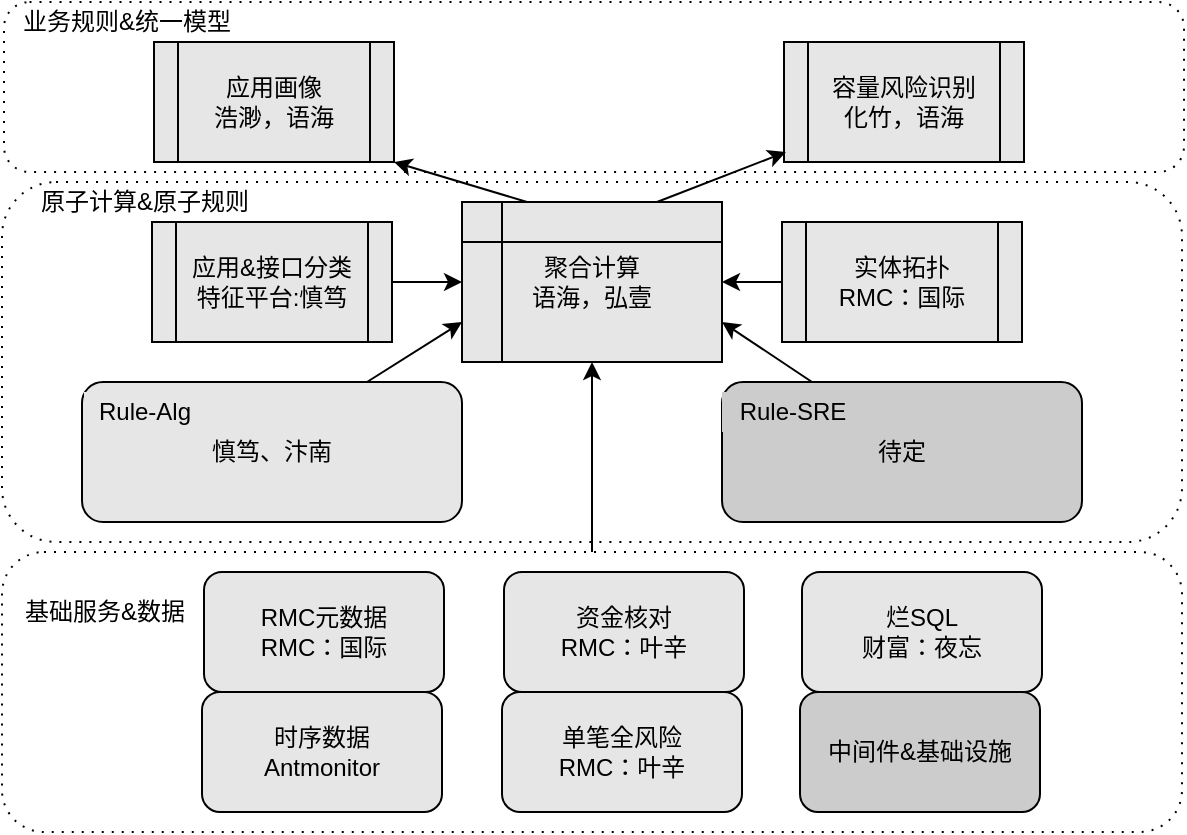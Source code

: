 <mxfile version="13.0.0" type="github">
  <diagram id="IgxMZSIr6nn1EPAtfMqa" name="Page-1">
    <mxGraphModel dx="1036" dy="601" grid="1" gridSize="10" guides="1" tooltips="1" connect="1" arrows="1" fold="1" page="1" pageScale="1" pageWidth="827" pageHeight="1169" math="0" shadow="0">
      <root>
        <mxCell id="0" />
        <mxCell id="1" parent="0" />
        <mxCell id="IPdCppuI9ly6e9vYi5Sx-31" value="" style="shape=ext;rounded=1;html=1;whiteSpace=wrap;dashed=1;dashPattern=1 4;" vertex="1" parent="1">
          <mxGeometry x="120" y="170" width="590" height="85" as="geometry" />
        </mxCell>
        <mxCell id="IPdCppuI9ly6e9vYi5Sx-29" value="" style="shape=ext;rounded=1;html=1;whiteSpace=wrap;dashed=1;dashPattern=1 4;" vertex="1" parent="1">
          <mxGeometry x="119" y="260" width="590" height="180" as="geometry" />
        </mxCell>
        <mxCell id="IPdCppuI9ly6e9vYi5Sx-5" value="应用画像&lt;br&gt;浩渺，语海" style="shape=process;whiteSpace=wrap;html=1;backgroundOutline=1;fillColor=#E6E6E6;" vertex="1" parent="1">
          <mxGeometry x="195" y="190" width="120" height="60" as="geometry" />
        </mxCell>
        <mxCell id="IPdCppuI9ly6e9vYi5Sx-6" value="容量风险识别&lt;br&gt;化竹，语海" style="shape=process;whiteSpace=wrap;html=1;backgroundOutline=1;fillColor=#E6E6E6;" vertex="1" parent="1">
          <mxGeometry x="510" y="190" width="120" height="60" as="geometry" />
        </mxCell>
        <mxCell id="IPdCppuI9ly6e9vYi5Sx-8" style="rounded=0;orthogonalLoop=1;jettySize=auto;html=1;exitX=0.25;exitY=0;exitDx=0;exitDy=0;entryX=1;entryY=1;entryDx=0;entryDy=0;fillColor=#E6E6E6;" edge="1" parent="1" source="IPdCppuI9ly6e9vYi5Sx-7" target="IPdCppuI9ly6e9vYi5Sx-5">
          <mxGeometry relative="1" as="geometry" />
        </mxCell>
        <mxCell id="IPdCppuI9ly6e9vYi5Sx-9" style="rounded=0;orthogonalLoop=1;jettySize=auto;html=1;exitX=0.75;exitY=0;exitDx=0;exitDy=0;fillColor=#E6E6E6;entryX=0.008;entryY=0.917;entryDx=0;entryDy=0;entryPerimeter=0;" edge="1" parent="1" source="IPdCppuI9ly6e9vYi5Sx-7" target="IPdCppuI9ly6e9vYi5Sx-6">
          <mxGeometry relative="1" as="geometry" />
        </mxCell>
        <mxCell id="IPdCppuI9ly6e9vYi5Sx-7" value="聚合计算&lt;br&gt;语海，弘壹" style="shape=internalStorage;whiteSpace=wrap;html=1;backgroundOutline=1;fillColor=#E6E6E6;" vertex="1" parent="1">
          <mxGeometry x="349" y="270" width="130" height="80" as="geometry" />
        </mxCell>
        <mxCell id="IPdCppuI9ly6e9vYi5Sx-13" style="rounded=0;orthogonalLoop=1;jettySize=auto;html=1;exitX=1;exitY=0.5;exitDx=0;exitDy=0;fillColor=#E6E6E6;" edge="1" parent="1" source="IPdCppuI9ly6e9vYi5Sx-10" target="IPdCppuI9ly6e9vYi5Sx-7">
          <mxGeometry relative="1" as="geometry" />
        </mxCell>
        <mxCell id="IPdCppuI9ly6e9vYi5Sx-10" value="应用&amp;amp;接口分类&lt;br&gt;特征平台:慎笃" style="shape=process;whiteSpace=wrap;html=1;backgroundOutline=1;fillColor=#E6E6E6;" vertex="1" parent="1">
          <mxGeometry x="194" y="280" width="120" height="60" as="geometry" />
        </mxCell>
        <mxCell id="IPdCppuI9ly6e9vYi5Sx-12" style="rounded=0;orthogonalLoop=1;jettySize=auto;html=1;exitX=0;exitY=0.5;exitDx=0;exitDy=0;entryX=1;entryY=0.5;entryDx=0;entryDy=0;fillColor=#E6E6E6;" edge="1" parent="1" source="IPdCppuI9ly6e9vYi5Sx-11" target="IPdCppuI9ly6e9vYi5Sx-7">
          <mxGeometry relative="1" as="geometry" />
        </mxCell>
        <mxCell id="IPdCppuI9ly6e9vYi5Sx-11" value="实体拓扑&lt;br&gt;RMC：国际" style="shape=process;whiteSpace=wrap;html=1;backgroundOutline=1;fillColor=#E6E6E6;" vertex="1" parent="1">
          <mxGeometry x="509" y="280" width="120" height="60" as="geometry" />
        </mxCell>
        <mxCell id="IPdCppuI9ly6e9vYi5Sx-21" style="rounded=0;orthogonalLoop=1;jettySize=auto;html=1;exitX=0.75;exitY=0;exitDx=0;exitDy=0;entryX=0;entryY=0.75;entryDx=0;entryDy=0;fillColor=#E6E6E6;" edge="1" parent="1" source="IPdCppuI9ly6e9vYi5Sx-14" target="IPdCppuI9ly6e9vYi5Sx-7">
          <mxGeometry relative="1" as="geometry" />
        </mxCell>
        <mxCell id="IPdCppuI9ly6e9vYi5Sx-14" value="慎笃、汴南" style="rounded=1;whiteSpace=wrap;html=1;fillColor=#E6E6E6;" vertex="1" parent="1">
          <mxGeometry x="159" y="360" width="190" height="70" as="geometry" />
        </mxCell>
        <mxCell id="IPdCppuI9ly6e9vYi5Sx-22" style="rounded=0;orthogonalLoop=1;jettySize=auto;html=1;exitX=0.25;exitY=0;exitDx=0;exitDy=0;entryX=1;entryY=0.75;entryDx=0;entryDy=0;fillColor=#E6E6E6;" edge="1" parent="1" source="IPdCppuI9ly6e9vYi5Sx-15" target="IPdCppuI9ly6e9vYi5Sx-7">
          <mxGeometry relative="1" as="geometry" />
        </mxCell>
        <mxCell id="IPdCppuI9ly6e9vYi5Sx-15" value="待定" style="rounded=1;whiteSpace=wrap;html=1;fillColor=#CCCCCC;" vertex="1" parent="1">
          <mxGeometry x="479" y="360" width="180" height="70" as="geometry" />
        </mxCell>
        <mxCell id="IPdCppuI9ly6e9vYi5Sx-16" value="Rule-Alg" style="text;html=1;align=center;verticalAlign=middle;resizable=0;points=[];autosize=1;fillColor=#E6E6E6;" vertex="1" parent="1">
          <mxGeometry x="160" y="365" width="60" height="20" as="geometry" />
        </mxCell>
        <mxCell id="IPdCppuI9ly6e9vYi5Sx-17" value="Rule-SRE" style="text;html=1;align=center;verticalAlign=middle;resizable=0;points=[];autosize=1;fillColor=#CCCCCC;" vertex="1" parent="1">
          <mxGeometry x="479" y="365" width="70" height="20" as="geometry" />
        </mxCell>
        <mxCell id="IPdCppuI9ly6e9vYi5Sx-23" style="rounded=0;orthogonalLoop=1;jettySize=auto;html=1;exitX=0.5;exitY=0;exitDx=0;exitDy=0;fillColor=#E6E6E6;" edge="1" parent="1" source="IPdCppuI9ly6e9vYi5Sx-18" target="IPdCppuI9ly6e9vYi5Sx-7">
          <mxGeometry relative="1" as="geometry" />
        </mxCell>
        <mxCell id="IPdCppuI9ly6e9vYi5Sx-18" value="" style="shape=ext;rounded=1;html=1;whiteSpace=wrap;dashed=1;dashPattern=1 4;" vertex="1" parent="1">
          <mxGeometry x="119" y="445" width="590" height="140" as="geometry" />
        </mxCell>
        <mxCell id="IPdCppuI9ly6e9vYi5Sx-19" value="基础服务&amp;amp;数据" style="text;html=1;align=center;verticalAlign=middle;resizable=0;points=[];autosize=1;" vertex="1" parent="1">
          <mxGeometry x="120" y="465" width="100" height="20" as="geometry" />
        </mxCell>
        <mxCell id="IPdCppuI9ly6e9vYi5Sx-20" value="RMC元数据&lt;br&gt;RMC：国际" style="rounded=1;whiteSpace=wrap;html=1;fillColor=#E6E6E6;" vertex="1" parent="1">
          <mxGeometry x="220" y="455" width="120" height="60" as="geometry" />
        </mxCell>
        <mxCell id="IPdCppuI9ly6e9vYi5Sx-24" value="资金核对&lt;br&gt;RMC：叶辛" style="rounded=1;whiteSpace=wrap;html=1;fillColor=#E6E6E6;" vertex="1" parent="1">
          <mxGeometry x="370" y="455" width="120" height="60" as="geometry" />
        </mxCell>
        <mxCell id="IPdCppuI9ly6e9vYi5Sx-25" value="烂SQL&lt;br&gt;财富：夜忘" style="rounded=1;whiteSpace=wrap;html=1;fillColor=#E6E6E6;" vertex="1" parent="1">
          <mxGeometry x="519" y="455" width="120" height="60" as="geometry" />
        </mxCell>
        <mxCell id="IPdCppuI9ly6e9vYi5Sx-26" value="时序数据&lt;br&gt;Antmonitor" style="rounded=1;whiteSpace=wrap;html=1;fillColor=#E6E6E6;" vertex="1" parent="1">
          <mxGeometry x="219" y="515" width="120" height="60" as="geometry" />
        </mxCell>
        <mxCell id="IPdCppuI9ly6e9vYi5Sx-27" value="单笔全风险&lt;br&gt;RMC：叶辛" style="rounded=1;whiteSpace=wrap;html=1;fillColor=#E6E6E6;" vertex="1" parent="1">
          <mxGeometry x="369" y="515" width="120" height="60" as="geometry" />
        </mxCell>
        <mxCell id="IPdCppuI9ly6e9vYi5Sx-28" value="中间件&amp;amp;基础设施" style="rounded=1;whiteSpace=wrap;html=1;fillColor=#CCCCCC;" vertex="1" parent="1">
          <mxGeometry x="518" y="515" width="120" height="60" as="geometry" />
        </mxCell>
        <mxCell id="IPdCppuI9ly6e9vYi5Sx-30" value="原子计算&amp;amp;原子规则" style="text;html=1;align=center;verticalAlign=middle;resizable=0;points=[];autosize=1;" vertex="1" parent="1">
          <mxGeometry x="130" y="260" width="120" height="20" as="geometry" />
        </mxCell>
        <mxCell id="IPdCppuI9ly6e9vYi5Sx-32" value="业务规则&amp;amp;统一模型" style="text;html=1;align=center;verticalAlign=middle;resizable=0;points=[];autosize=1;" vertex="1" parent="1">
          <mxGeometry x="121" y="170" width="120" height="20" as="geometry" />
        </mxCell>
      </root>
    </mxGraphModel>
  </diagram>
</mxfile>
